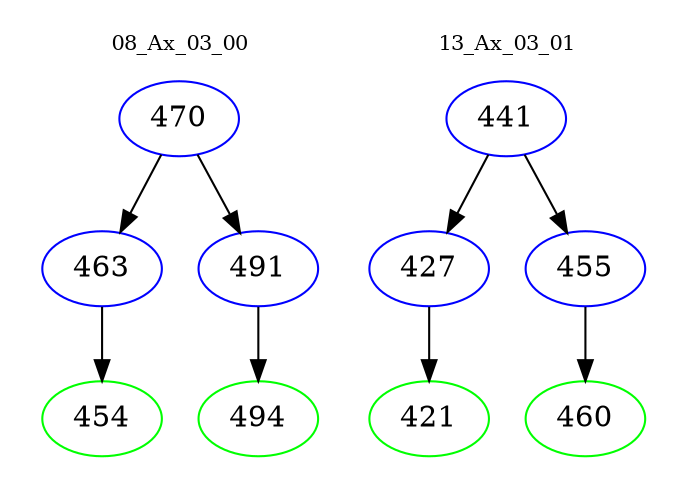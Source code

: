 digraph{
subgraph cluster_0 {
color = white
label = "08_Ax_03_00";
fontsize=10;
T0_470 [label="470", color="blue"]
T0_470 -> T0_463 [color="black"]
T0_463 [label="463", color="blue"]
T0_463 -> T0_454 [color="black"]
T0_454 [label="454", color="green"]
T0_470 -> T0_491 [color="black"]
T0_491 [label="491", color="blue"]
T0_491 -> T0_494 [color="black"]
T0_494 [label="494", color="green"]
}
subgraph cluster_1 {
color = white
label = "13_Ax_03_01";
fontsize=10;
T1_441 [label="441", color="blue"]
T1_441 -> T1_427 [color="black"]
T1_427 [label="427", color="blue"]
T1_427 -> T1_421 [color="black"]
T1_421 [label="421", color="green"]
T1_441 -> T1_455 [color="black"]
T1_455 [label="455", color="blue"]
T1_455 -> T1_460 [color="black"]
T1_460 [label="460", color="green"]
}
}
